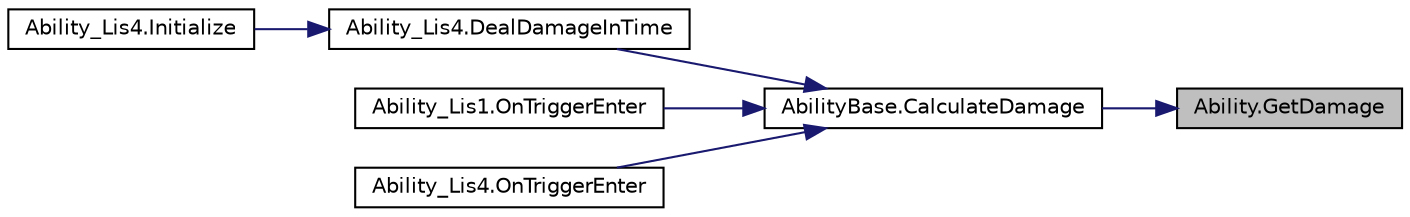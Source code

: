 digraph "Ability.GetDamage"
{
 // INTERACTIVE_SVG=YES
 // LATEX_PDF_SIZE
  edge [fontname="Helvetica",fontsize="10",labelfontname="Helvetica",labelfontsize="10"];
  node [fontname="Helvetica",fontsize="10",shape=record];
  rankdir="RL";
  Node1 [label="Ability.GetDamage",height=0.2,width=0.4,color="black", fillcolor="grey75", style="filled", fontcolor="black",tooltip=" "];
  Node1 -> Node2 [dir="back",color="midnightblue",fontsize="10",style="solid",fontname="Helvetica"];
  Node2 [label="AbilityBase.CalculateDamage",height=0.2,width=0.4,color="black", fillcolor="white", style="filled",URL="$class_ability_base.html#a2def910c9621754a4e91d49ab5455af4",tooltip="Returns the calculated damage."];
  Node2 -> Node3 [dir="back",color="midnightblue",fontsize="10",style="solid",fontname="Helvetica"];
  Node3 [label="Ability_Lis4.DealDamageInTime",height=0.2,width=0.4,color="black", fillcolor="white", style="filled",URL="$class_ability___lis4.html#abf66fa4ed9cc553dc8ab52d7bbd12406",tooltip=" "];
  Node3 -> Node4 [dir="back",color="midnightblue",fontsize="10",style="solid",fontname="Helvetica"];
  Node4 [label="Ability_Lis4.Initialize",height=0.2,width=0.4,color="black", fillcolor="white", style="filled",URL="$class_ability___lis4.html#a81b6301f39ee1f8a105aaf40bb6ec51e",tooltip=" "];
  Node2 -> Node5 [dir="back",color="midnightblue",fontsize="10",style="solid",fontname="Helvetica"];
  Node5 [label="Ability_Lis1.OnTriggerEnter",height=0.2,width=0.4,color="black", fillcolor="white", style="filled",URL="$class_ability___lis1.html#afd1d7924ca79144a0e19a84705b7590e",tooltip=" "];
  Node2 -> Node6 [dir="back",color="midnightblue",fontsize="10",style="solid",fontname="Helvetica"];
  Node6 [label="Ability_Lis4.OnTriggerEnter",height=0.2,width=0.4,color="black", fillcolor="white", style="filled",URL="$class_ability___lis4.html#a4497c50ddbd3f508448a76a1eafdd203",tooltip=" "];
}
